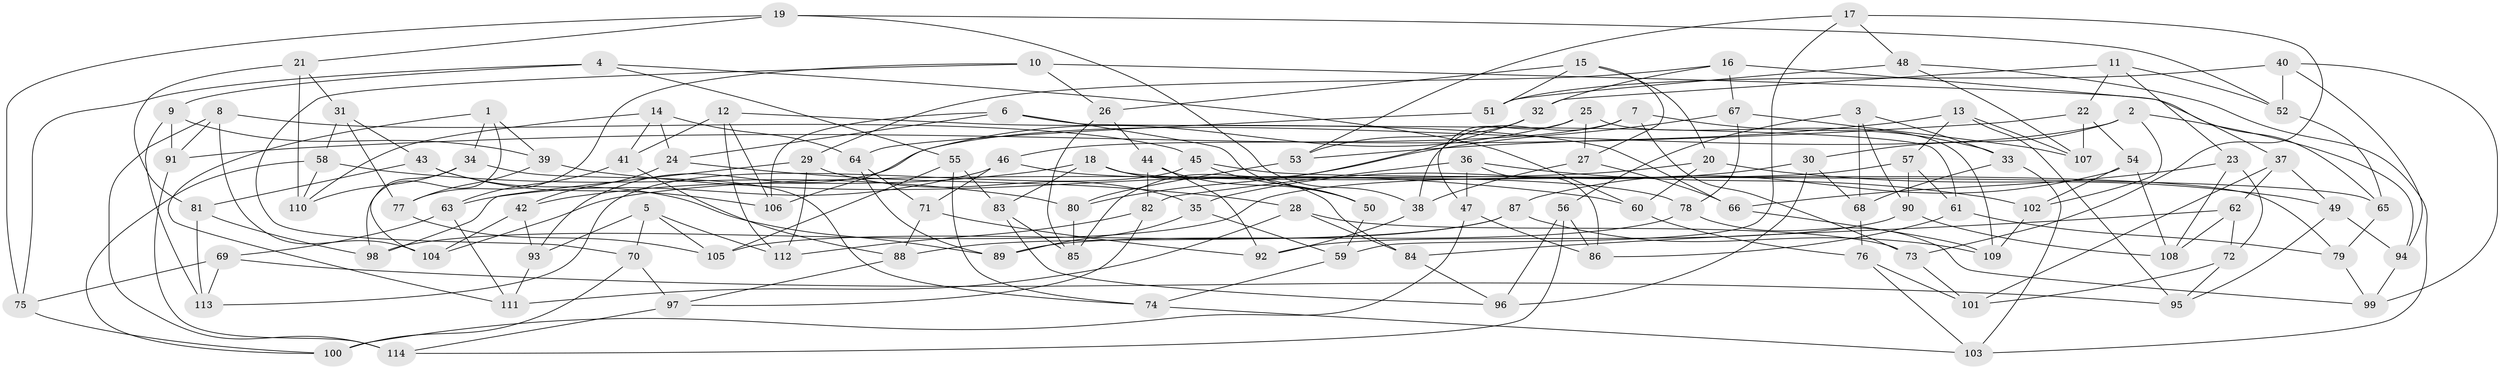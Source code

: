 // Generated by graph-tools (version 1.1) at 2025/11/02/27/25 16:11:48]
// undirected, 114 vertices, 228 edges
graph export_dot {
graph [start="1"]
  node [color=gray90,style=filled];
  1;
  2;
  3;
  4;
  5;
  6;
  7;
  8;
  9;
  10;
  11;
  12;
  13;
  14;
  15;
  16;
  17;
  18;
  19;
  20;
  21;
  22;
  23;
  24;
  25;
  26;
  27;
  28;
  29;
  30;
  31;
  32;
  33;
  34;
  35;
  36;
  37;
  38;
  39;
  40;
  41;
  42;
  43;
  44;
  45;
  46;
  47;
  48;
  49;
  50;
  51;
  52;
  53;
  54;
  55;
  56;
  57;
  58;
  59;
  60;
  61;
  62;
  63;
  64;
  65;
  66;
  67;
  68;
  69;
  70;
  71;
  72;
  73;
  74;
  75;
  76;
  77;
  78;
  79;
  80;
  81;
  82;
  83;
  84;
  85;
  86;
  87;
  88;
  89;
  90;
  91;
  92;
  93;
  94;
  95;
  96;
  97;
  98;
  99;
  100;
  101;
  102;
  103;
  104;
  105;
  106;
  107;
  108;
  109;
  110;
  111;
  112;
  113;
  114;
  1 -- 34;
  1 -- 111;
  1 -- 39;
  1 -- 98;
  2 -- 102;
  2 -- 30;
  2 -- 93;
  2 -- 94;
  3 -- 56;
  3 -- 90;
  3 -- 33;
  3 -- 68;
  4 -- 60;
  4 -- 9;
  4 -- 55;
  4 -- 75;
  5 -- 112;
  5 -- 93;
  5 -- 105;
  5 -- 70;
  6 -- 61;
  6 -- 106;
  6 -- 24;
  6 -- 50;
  7 -- 38;
  7 -- 73;
  7 -- 33;
  7 -- 46;
  8 -- 104;
  8 -- 91;
  8 -- 114;
  8 -- 45;
  9 -- 39;
  9 -- 91;
  9 -- 113;
  10 -- 26;
  10 -- 65;
  10 -- 77;
  10 -- 70;
  11 -- 23;
  11 -- 22;
  11 -- 52;
  11 -- 32;
  12 -- 106;
  12 -- 66;
  12 -- 41;
  12 -- 112;
  13 -- 57;
  13 -- 107;
  13 -- 95;
  13 -- 53;
  14 -- 24;
  14 -- 110;
  14 -- 41;
  14 -- 64;
  15 -- 27;
  15 -- 51;
  15 -- 26;
  15 -- 20;
  16 -- 32;
  16 -- 67;
  16 -- 37;
  16 -- 29;
  17 -- 48;
  17 -- 73;
  17 -- 59;
  17 -- 53;
  18 -- 84;
  18 -- 42;
  18 -- 79;
  18 -- 83;
  19 -- 21;
  19 -- 75;
  19 -- 38;
  19 -- 52;
  20 -- 104;
  20 -- 49;
  20 -- 60;
  21 -- 81;
  21 -- 110;
  21 -- 31;
  22 -- 107;
  22 -- 91;
  22 -- 54;
  23 -- 72;
  23 -- 66;
  23 -- 108;
  24 -- 42;
  24 -- 28;
  25 -- 47;
  25 -- 106;
  25 -- 27;
  25 -- 109;
  26 -- 85;
  26 -- 44;
  27 -- 38;
  27 -- 66;
  28 -- 73;
  28 -- 111;
  28 -- 84;
  29 -- 112;
  29 -- 98;
  29 -- 35;
  30 -- 35;
  30 -- 96;
  30 -- 68;
  31 -- 58;
  31 -- 43;
  31 -- 77;
  32 -- 85;
  32 -- 53;
  33 -- 103;
  33 -- 68;
  34 -- 104;
  34 -- 74;
  34 -- 110;
  35 -- 59;
  35 -- 89;
  36 -- 86;
  36 -- 102;
  36 -- 82;
  36 -- 47;
  37 -- 49;
  37 -- 101;
  37 -- 62;
  38 -- 92;
  39 -- 60;
  39 -- 77;
  40 -- 94;
  40 -- 51;
  40 -- 52;
  40 -- 99;
  41 -- 63;
  41 -- 88;
  42 -- 104;
  42 -- 93;
  43 -- 89;
  43 -- 81;
  43 -- 106;
  44 -- 82;
  44 -- 50;
  44 -- 92;
  45 -- 65;
  45 -- 50;
  45 -- 113;
  46 -- 71;
  46 -- 63;
  46 -- 78;
  47 -- 100;
  47 -- 86;
  48 -- 51;
  48 -- 107;
  48 -- 103;
  49 -- 95;
  49 -- 94;
  50 -- 59;
  51 -- 64;
  52 -- 65;
  53 -- 80;
  54 -- 108;
  54 -- 102;
  54 -- 87;
  55 -- 74;
  55 -- 83;
  55 -- 105;
  56 -- 114;
  56 -- 86;
  56 -- 96;
  57 -- 98;
  57 -- 90;
  57 -- 61;
  58 -- 80;
  58 -- 110;
  58 -- 100;
  59 -- 74;
  60 -- 76;
  61 -- 86;
  61 -- 79;
  62 -- 84;
  62 -- 108;
  62 -- 72;
  63 -- 69;
  63 -- 111;
  64 -- 71;
  64 -- 89;
  65 -- 79;
  66 -- 109;
  67 -- 80;
  67 -- 107;
  67 -- 78;
  68 -- 76;
  69 -- 75;
  69 -- 95;
  69 -- 113;
  70 -- 100;
  70 -- 97;
  71 -- 92;
  71 -- 88;
  72 -- 101;
  72 -- 95;
  73 -- 101;
  74 -- 103;
  75 -- 100;
  76 -- 101;
  76 -- 103;
  77 -- 105;
  78 -- 99;
  78 -- 89;
  79 -- 99;
  80 -- 85;
  81 -- 98;
  81 -- 113;
  82 -- 112;
  82 -- 97;
  83 -- 85;
  83 -- 96;
  84 -- 96;
  87 -- 88;
  87 -- 109;
  87 -- 105;
  88 -- 97;
  90 -- 108;
  90 -- 92;
  91 -- 114;
  93 -- 111;
  94 -- 99;
  97 -- 114;
  102 -- 109;
}
